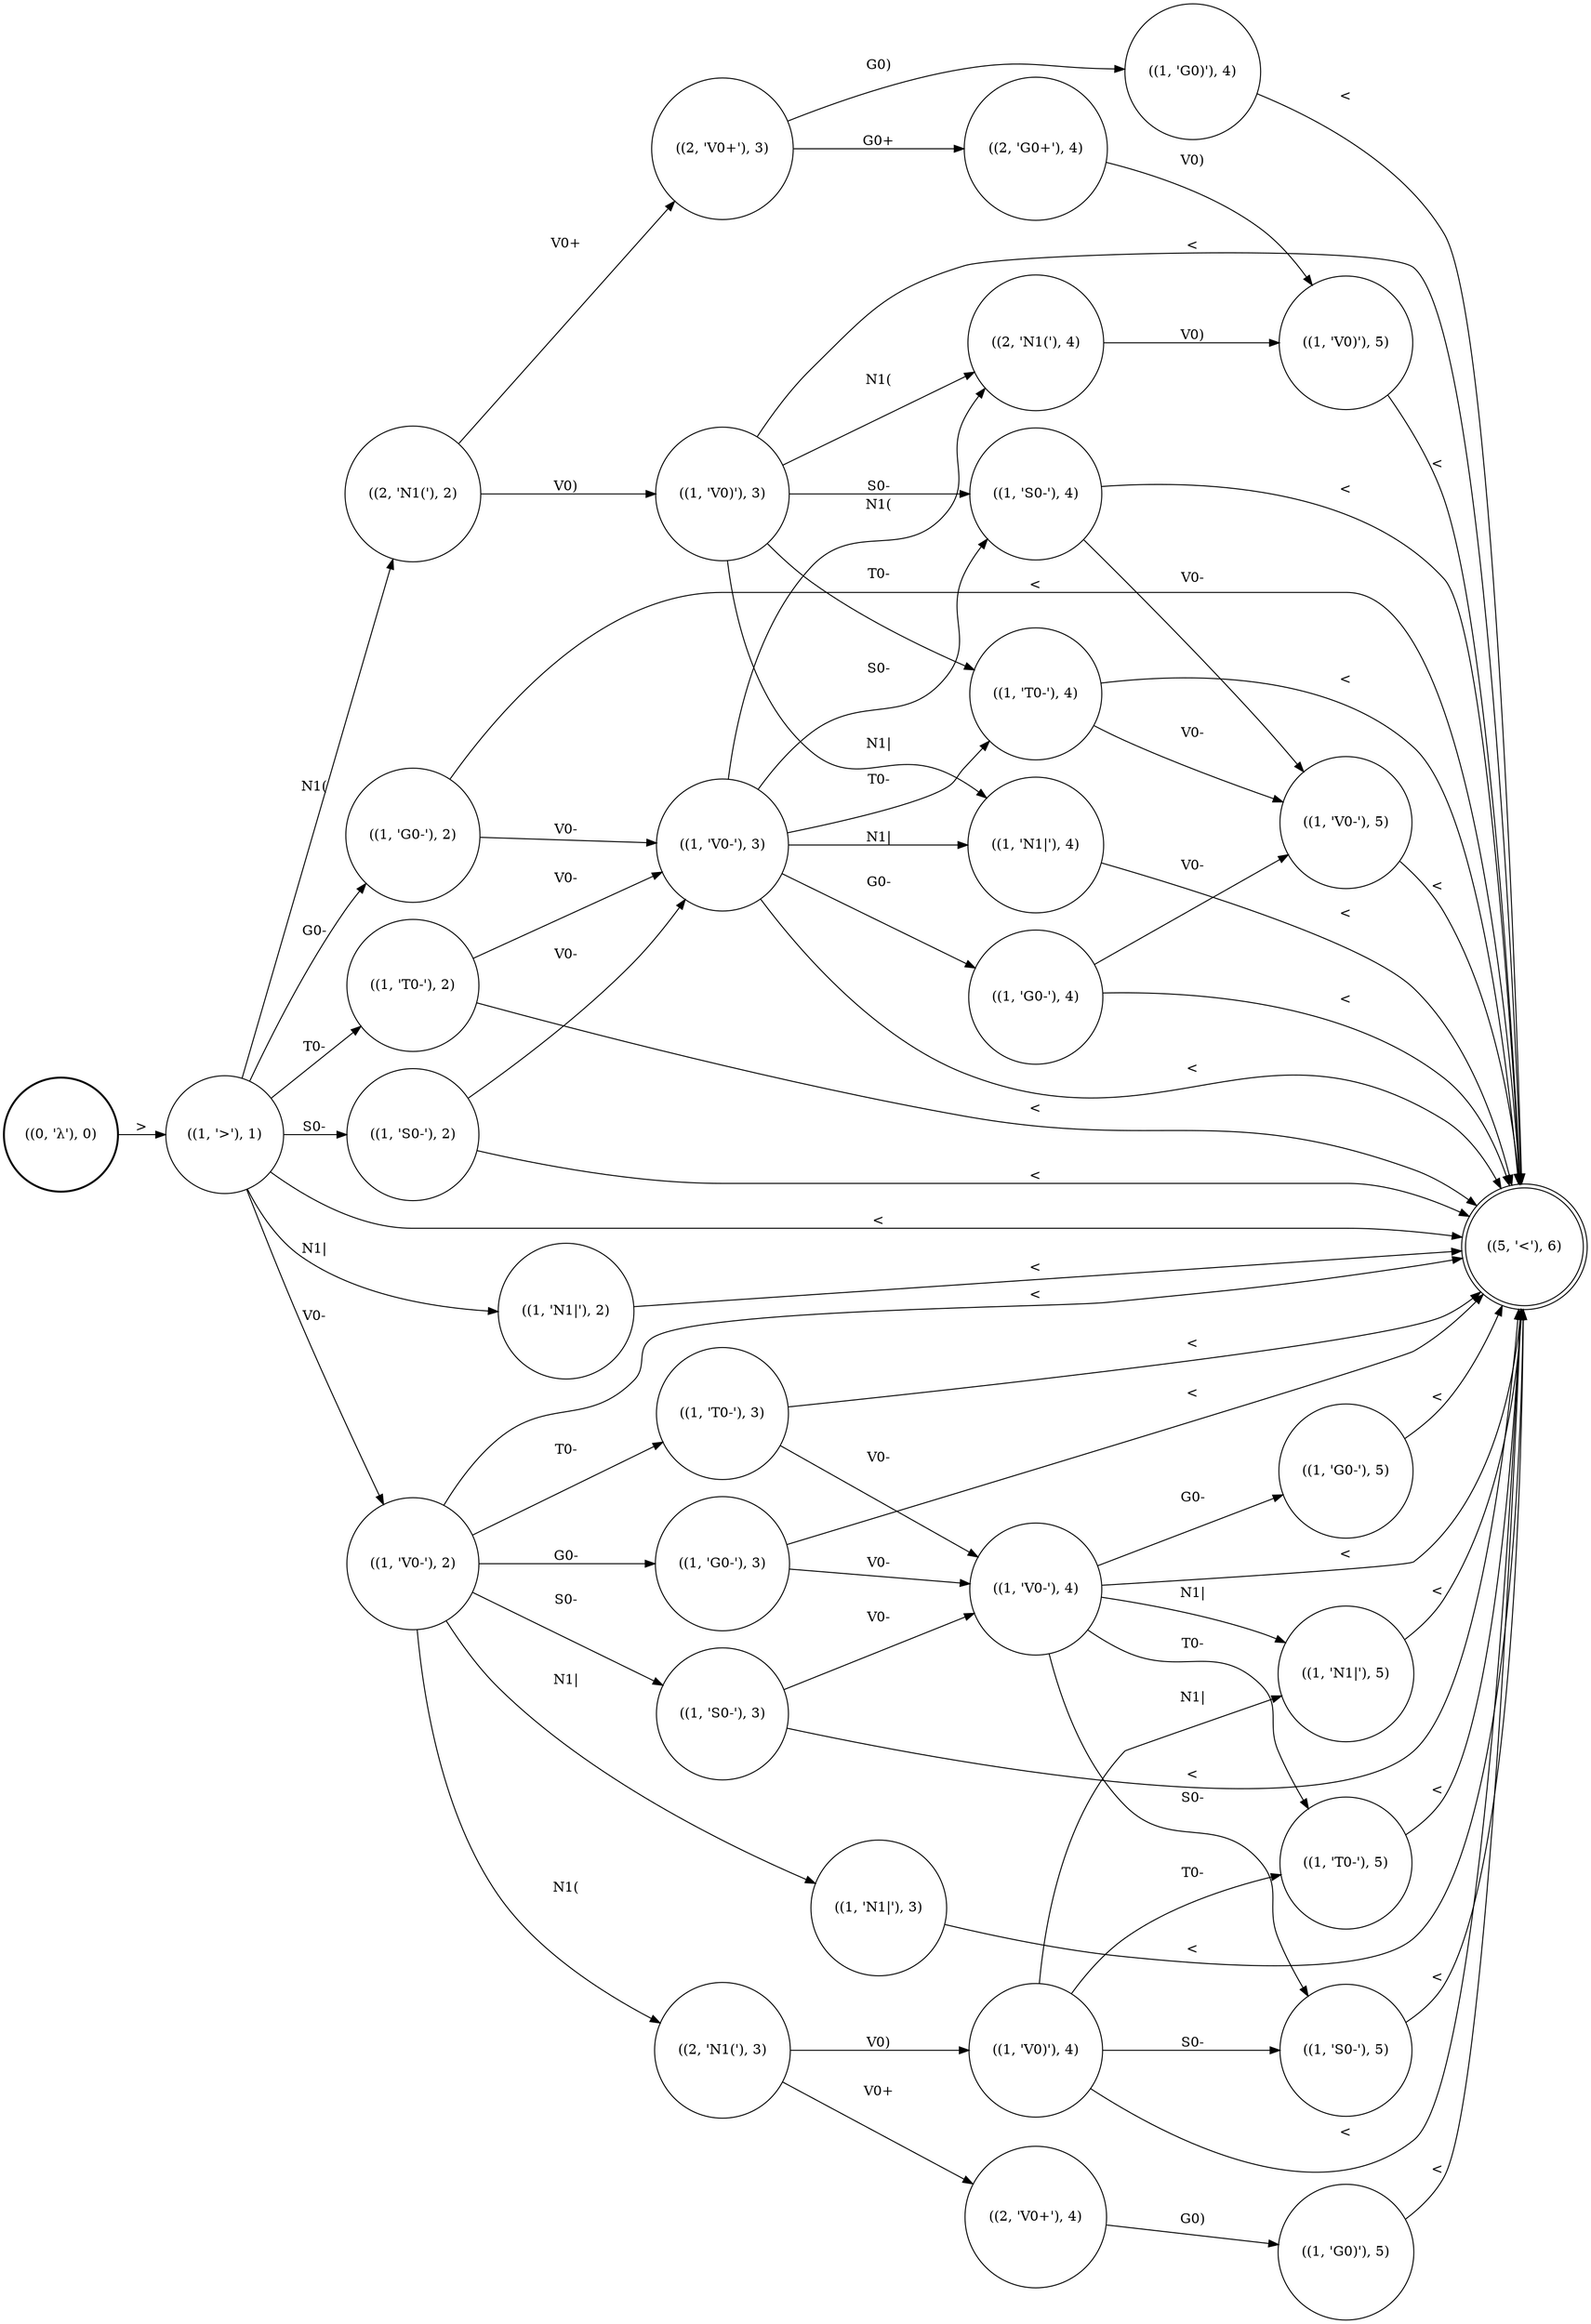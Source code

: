 digraph G {
rankdir=LR;
node [shape=circle]
0 [label="((1, 'V0-'), 5)"]
1 [label="((1, 'T0-'), 4)"]
2 [label="((2, 'G0+'), 4)"]
3 [label="((1, 'N1|'), 4)"]
4 [label="((2, 'V0+'), 3)"]
5 [label="((1, '>'), 1)"]
6 [label="((1, 'S0-'), 5)"]
7 [label="((1, 'G0-'), 5)"]
8 [label="((1, 'V0)'), 4)"]
9 [label="((2, 'N1('), 2)"]
10 [label="((1, 'V0-'), 4)"]
11 [label="((1, 'T0-'), 5)"]
12 [label="((1, 'N1|'), 5)"]
13 [label="((2, 'V0+'), 4)"]
14 [label="((1, 'G0-'), 2)"]
15 [label="((1, 'S0-'), 4)"]
16 [label="((1, 'V0-'), 3)"]
17 [label="((1, 'T0-'), 2)"]
18 [shape=doublecircle label="((5, '<'), 6)"]
19 [label="((1, 'V0)'), 5)"]
20 [label="((2, 'N1('), 3)"]
21 [label="((1, 'N1|'), 2)"]
22 [label="((1, 'S0-'), 3)"]
23 [label="((1, 'G0-'), 3)"]
24 [label="((1, 'V0-'), 2)"]
25 [label="((1, 'T0-'), 3)"]
26 [label="((1, 'G0)'), 4)"]
27 [label="((1, 'N1|'), 3)"]
28 [label="((1, 'S0-'), 2)"]
29 [label="((2, 'N1('), 4)"]
30 [label="((1, 'G0)'), 5)"]
31 [label="((1, 'V0)'), 3)"]
32 [style=bold label="((0, 'λ'), 0)"]
33 [label="((1, 'G0-'), 4)"]
27 -> 18 [label="<"]
20 -> 8 [label="V0)"]
24 -> 23 [label="G0-"]
28 -> 16 [label="V0-"]
22 -> 18 [label="<"]
13 -> 30 [label="G0)"]
26 -> 18 [label="<"]
21 -> 18 [label="<"]
28 -> 18 [label="<"]
24 -> 25 [label="T0-"]
7 -> 18 [label="<"]
10 -> 11 [label="T0-"]
5 -> 21 [label="N1|"]
10 -> 7 [label="G0-"]
23 -> 18 [label="<"]
24 -> 27 [label="N1|"]
1 -> 18 [label="<"]
16 -> 15 [label="S0-"]
0 -> 18 [label="<"]
11 -> 18 [label="<"]
5 -> 9 [label="N1("]
33 -> 0 [label="V0-"]
24 -> 20 [label="N1("]
19 -> 18 [label="<"]
15 -> 0 [label="V0-"]
15 -> 18 [label="<"]
29 -> 19 [label="V0)"]
31 -> 15 [label="S0-"]
9 -> 4 [label="V0+"]
8 -> 11 [label="T0-"]
12 -> 18 [label="<"]
5 -> 24 [label="V0-"]
31 -> 1 [label="T0-"]
10 -> 6 [label="S0-"]
8 -> 6 [label="S0-"]
25 -> 10 [label="V0-"]
2 -> 19 [label="V0)"]
8 -> 12 [label="N1|"]
4 -> 26 [label="G0)"]
22 -> 10 [label="V0-"]
14 -> 16 [label="V0-"]
3 -> 18 [label="<"]
6 -> 18 [label="<"]
5 -> 17 [label="T0-"]
10 -> 12 [label="N1|"]
24 -> 22 [label="S0-"]
16 -> 18 [label="<"]
33 -> 18 [label="<"]
17 -> 18 [label="<"]
16 -> 29 [label="N1("]
31 -> 3 [label="N1|"]
24 -> 18 [label="<"]
20 -> 13 [label="V0+"]
25 -> 18 [label="<"]
23 -> 10 [label="V0-"]
17 -> 16 [label="V0-"]
4 -> 2 [label="G0+"]
8 -> 18 [label="<"]
16 -> 3 [label="N1|"]
9 -> 31 [label="V0)"]
14 -> 18 [label="<"]
30 -> 18 [label="<"]
32 -> 5 [label=">"]
16 -> 33 [label="G0-"]
16 -> 1 [label="T0-"]
5 -> 18 [label="<"]
5 -> 28 [label="S0-"]
5 -> 14 [label="G0-"]
31 -> 29 [label="N1("]
31 -> 18 [label="<"]
1 -> 0 [label="V0-"]
10 -> 18 [label="<"]
}
